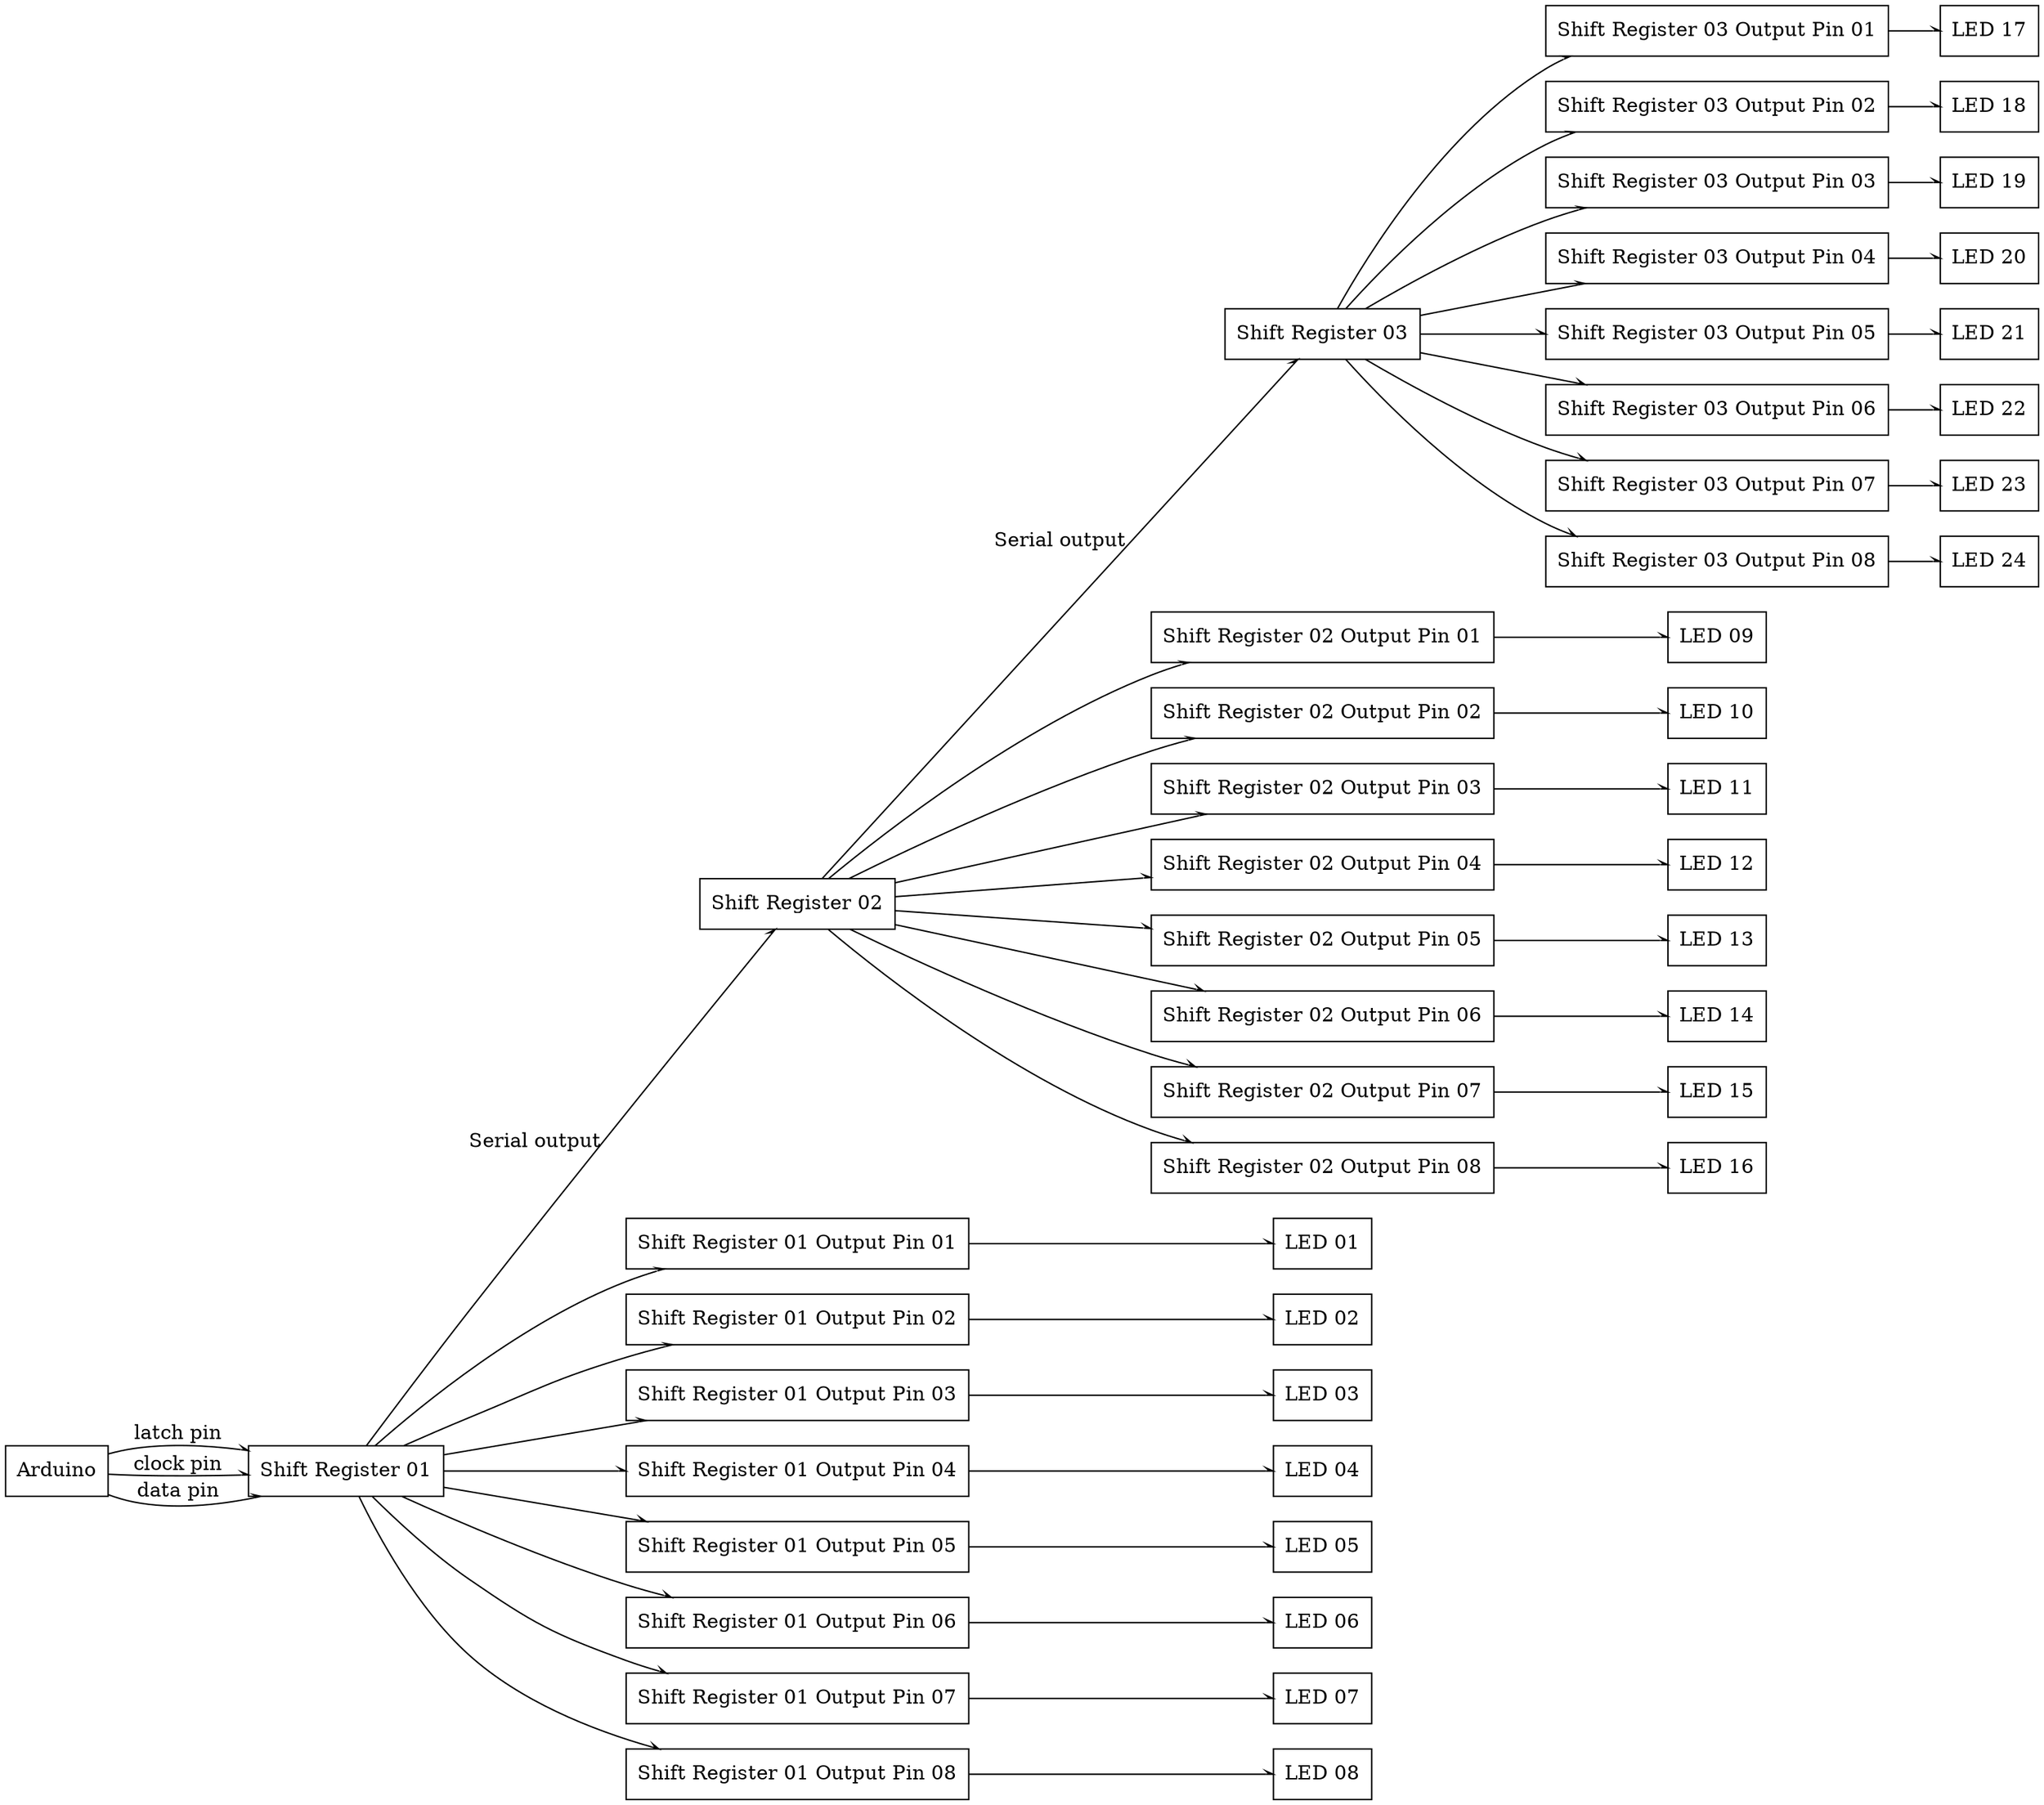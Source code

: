 digraph {

 node [shape=box];
  edge [arrowhead = "halfopen", arrowsize=.5, color = black];
    rankdir = LR; // Tells dot to draw the graph left-to-right
Arduino -> "Shift Register 01" [label="latch pin"];
Arduino -> "Shift Register 01"[label="clock pin"];
Arduino -> "Shift Register 01"[label="data pin"];
"Shift Register 01"  -> "Shift Register 02" [label="Serial output"];
"Shift Register 02" -> "Shift Register 03"[label="Serial output"];

"Shift Register 01" -> "Shift Register 01 Output Pin 01";
"Shift Register 01" -> "Shift Register 01 Output Pin 02";
"Shift Register 01" -> "Shift Register 01 Output Pin 03";
"Shift Register 01" -> "Shift Register 01 Output Pin 04";
"Shift Register 01" -> "Shift Register 01 Output Pin 05";
"Shift Register 01" -> "Shift Register 01 Output Pin 06";
"Shift Register 01" -> "Shift Register 01 Output Pin 07";
"Shift Register 01" -> "Shift Register 01 Output Pin 08";

"Shift Register 02" -> "Shift Register 02 Output Pin 01";
"Shift Register 02" -> "Shift Register 02 Output Pin 02";
"Shift Register 02" -> "Shift Register 02 Output Pin 03";
"Shift Register 02" -> "Shift Register 02 Output Pin 04";
"Shift Register 02" -> "Shift Register 02 Output Pin 05";
"Shift Register 02" -> "Shift Register 02 Output Pin 06";
"Shift Register 02" -> "Shift Register 02 Output Pin 07";
"Shift Register 02" -> "Shift Register 02 Output Pin 08";

"Shift Register 03" -> "Shift Register 03 Output Pin 01";
"Shift Register 03" -> "Shift Register 03 Output Pin 02";
"Shift Register 03" -> "Shift Register 03 Output Pin 03";
"Shift Register 03" -> "Shift Register 03 Output Pin 04";
"Shift Register 03" -> "Shift Register 03 Output Pin 05";
"Shift Register 03" -> "Shift Register 03 Output Pin 06";
"Shift Register 03" -> "Shift Register 03 Output Pin 07";
"Shift Register 03" -> "Shift Register 03 Output Pin 08";

"Shift Register 01 Output Pin 01" -> "LED 01";
"Shift Register 01 Output Pin 02" -> "LED 02";
"Shift Register 01 Output Pin 03" -> "LED 03";
"Shift Register 01 Output Pin 04" -> "LED 04";
"Shift Register 01 Output Pin 05" -> "LED 05";
"Shift Register 01 Output Pin 06" -> "LED 06";
"Shift Register 01 Output Pin 07" -> "LED 07";
"Shift Register 01 Output Pin 08" -> "LED 08";

"Shift Register 02 Output Pin 01" -> "LED 09";
"Shift Register 02 Output Pin 02" -> "LED 10";
"Shift Register 02 Output Pin 03" -> "LED 11";
"Shift Register 02 Output Pin 04" -> "LED 12";
"Shift Register 02 Output Pin 05" -> "LED 13";
"Shift Register 02 Output Pin 06" -> "LED 14";
"Shift Register 02 Output Pin 07" -> "LED 15";
"Shift Register 02 Output Pin 08" -> "LED 16";

"Shift Register 03 Output Pin 01" -> "LED 17";
"Shift Register 03 Output Pin 02" -> "LED 18";
"Shift Register 03 Output Pin 03" -> "LED 19";
"Shift Register 03 Output Pin 04" -> "LED 20";
"Shift Register 03 Output Pin 05" -> "LED 21";
"Shift Register 03 Output Pin 06" -> "LED 22";
"Shift Register 03 Output Pin 07" -> "LED 23";
"Shift Register 03 Output Pin 08" -> "LED 24";
//"GND" -> Arduino;
//"LED 01" -> "GND";
//"LED 02" -> "GND";
//"LED 03" -> "GND";
//"LED 04" -> "GND";
//"LED 05" -> "GND";
//"LED 06" -> "GND";
//"LED 07" -> "GND";
//"LED 08" -> "GND";
//"LED 09" -> "GND";
//"LED 10" -> "GND";
//"LED 11" -> "GND";
//"LED 12" -> "GND";
//"LED 13" -> "GND";
//"LED 14" -> "GND";
//"LED 15" -> "GND";
//"LED 16" -> "GND";
//"LED 17" -> "GND";
//"LED 18" -> "GND";
//"LED 19" -> "GND";
//"LED 20" -> "GND";
//"LED 21" -> "GND";
//"LED 22" -> "GND";
//"LED 23" -> "GND";
//"LED 24" -> "GND";

}